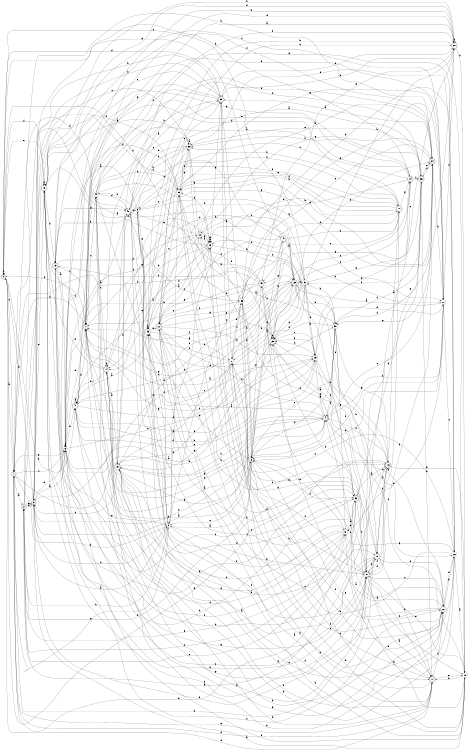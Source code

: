 digraph n39_10 {
__start0 [label="" shape="none"];

rankdir=LR;
size="8,5";

s0 [style="rounded,filled", color="black", fillcolor="white" shape="doublecircle", label="0"];
s1 [style="rounded,filled", color="black", fillcolor="white" shape="doublecircle", label="1"];
s2 [style="rounded,filled", color="black", fillcolor="white" shape="doublecircle", label="2"];
s3 [style="rounded,filled", color="black", fillcolor="white" shape="doublecircle", label="3"];
s4 [style="rounded,filled", color="black", fillcolor="white" shape="doublecircle", label="4"];
s5 [style="filled", color="black", fillcolor="white" shape="circle", label="5"];
s6 [style="filled", color="black", fillcolor="white" shape="circle", label="6"];
s7 [style="rounded,filled", color="black", fillcolor="white" shape="doublecircle", label="7"];
s8 [style="filled", color="black", fillcolor="white" shape="circle", label="8"];
s9 [style="filled", color="black", fillcolor="white" shape="circle", label="9"];
s10 [style="filled", color="black", fillcolor="white" shape="circle", label="10"];
s11 [style="rounded,filled", color="black", fillcolor="white" shape="doublecircle", label="11"];
s12 [style="rounded,filled", color="black", fillcolor="white" shape="doublecircle", label="12"];
s13 [style="filled", color="black", fillcolor="white" shape="circle", label="13"];
s14 [style="rounded,filled", color="black", fillcolor="white" shape="doublecircle", label="14"];
s15 [style="rounded,filled", color="black", fillcolor="white" shape="doublecircle", label="15"];
s16 [style="rounded,filled", color="black", fillcolor="white" shape="doublecircle", label="16"];
s17 [style="rounded,filled", color="black", fillcolor="white" shape="doublecircle", label="17"];
s18 [style="rounded,filled", color="black", fillcolor="white" shape="doublecircle", label="18"];
s19 [style="rounded,filled", color="black", fillcolor="white" shape="doublecircle", label="19"];
s20 [style="rounded,filled", color="black", fillcolor="white" shape="doublecircle", label="20"];
s21 [style="filled", color="black", fillcolor="white" shape="circle", label="21"];
s22 [style="rounded,filled", color="black", fillcolor="white" shape="doublecircle", label="22"];
s23 [style="rounded,filled", color="black", fillcolor="white" shape="doublecircle", label="23"];
s24 [style="rounded,filled", color="black", fillcolor="white" shape="doublecircle", label="24"];
s25 [style="filled", color="black", fillcolor="white" shape="circle", label="25"];
s26 [style="filled", color="black", fillcolor="white" shape="circle", label="26"];
s27 [style="filled", color="black", fillcolor="white" shape="circle", label="27"];
s28 [style="filled", color="black", fillcolor="white" shape="circle", label="28"];
s29 [style="rounded,filled", color="black", fillcolor="white" shape="doublecircle", label="29"];
s30 [style="filled", color="black", fillcolor="white" shape="circle", label="30"];
s31 [style="filled", color="black", fillcolor="white" shape="circle", label="31"];
s32 [style="rounded,filled", color="black", fillcolor="white" shape="doublecircle", label="32"];
s33 [style="filled", color="black", fillcolor="white" shape="circle", label="33"];
s34 [style="rounded,filled", color="black", fillcolor="white" shape="doublecircle", label="34"];
s35 [style="rounded,filled", color="black", fillcolor="white" shape="doublecircle", label="35"];
s36 [style="rounded,filled", color="black", fillcolor="white" shape="doublecircle", label="36"];
s37 [style="filled", color="black", fillcolor="white" shape="circle", label="37"];
s38 [style="filled", color="black", fillcolor="white" shape="circle", label="38"];
s39 [style="rounded,filled", color="black", fillcolor="white" shape="doublecircle", label="39"];
s40 [style="filled", color="black", fillcolor="white" shape="circle", label="40"];
s41 [style="rounded,filled", color="black", fillcolor="white" shape="doublecircle", label="41"];
s42 [style="rounded,filled", color="black", fillcolor="white" shape="doublecircle", label="42"];
s43 [style="rounded,filled", color="black", fillcolor="white" shape="doublecircle", label="43"];
s44 [style="filled", color="black", fillcolor="white" shape="circle", label="44"];
s45 [style="rounded,filled", color="black", fillcolor="white" shape="doublecircle", label="45"];
s46 [style="rounded,filled", color="black", fillcolor="white" shape="doublecircle", label="46"];
s47 [style="rounded,filled", color="black", fillcolor="white" shape="doublecircle", label="47"];
s0 -> s1 [label="a"];
s0 -> s0 [label="b"];
s0 -> s1 [label="c"];
s0 -> s35 [label="d"];
s0 -> s42 [label="e"];
s0 -> s42 [label="f"];
s0 -> s16 [label="g"];
s0 -> s41 [label="h"];
s1 -> s2 [label="a"];
s1 -> s9 [label="b"];
s1 -> s6 [label="c"];
s1 -> s40 [label="d"];
s1 -> s11 [label="e"];
s1 -> s11 [label="f"];
s1 -> s6 [label="g"];
s1 -> s30 [label="h"];
s2 -> s3 [label="a"];
s2 -> s24 [label="b"];
s2 -> s31 [label="c"];
s2 -> s6 [label="d"];
s2 -> s3 [label="e"];
s2 -> s47 [label="f"];
s2 -> s43 [label="g"];
s2 -> s9 [label="h"];
s3 -> s4 [label="a"];
s3 -> s9 [label="b"];
s3 -> s38 [label="c"];
s3 -> s29 [label="d"];
s3 -> s42 [label="e"];
s3 -> s21 [label="f"];
s3 -> s0 [label="g"];
s3 -> s39 [label="h"];
s4 -> s5 [label="a"];
s4 -> s15 [label="b"];
s4 -> s12 [label="c"];
s4 -> s30 [label="d"];
s4 -> s3 [label="e"];
s4 -> s28 [label="f"];
s4 -> s7 [label="g"];
s4 -> s15 [label="h"];
s5 -> s6 [label="a"];
s5 -> s32 [label="b"];
s5 -> s32 [label="c"];
s5 -> s38 [label="d"];
s5 -> s46 [label="e"];
s5 -> s17 [label="f"];
s5 -> s28 [label="g"];
s5 -> s44 [label="h"];
s6 -> s3 [label="a"];
s6 -> s7 [label="b"];
s6 -> s27 [label="c"];
s6 -> s39 [label="d"];
s6 -> s6 [label="e"];
s6 -> s31 [label="f"];
s6 -> s21 [label="g"];
s6 -> s41 [label="h"];
s7 -> s4 [label="a"];
s7 -> s8 [label="b"];
s7 -> s44 [label="c"];
s7 -> s4 [label="d"];
s7 -> s0 [label="e"];
s7 -> s25 [label="f"];
s7 -> s13 [label="g"];
s7 -> s1 [label="h"];
s8 -> s9 [label="a"];
s8 -> s11 [label="b"];
s8 -> s9 [label="c"];
s8 -> s46 [label="d"];
s8 -> s36 [label="e"];
s8 -> s21 [label="f"];
s8 -> s45 [label="g"];
s8 -> s2 [label="h"];
s9 -> s3 [label="a"];
s9 -> s10 [label="b"];
s9 -> s46 [label="c"];
s9 -> s17 [label="d"];
s9 -> s1 [label="e"];
s9 -> s39 [label="f"];
s9 -> s46 [label="g"];
s9 -> s21 [label="h"];
s10 -> s3 [label="a"];
s10 -> s11 [label="b"];
s10 -> s25 [label="c"];
s10 -> s46 [label="d"];
s10 -> s21 [label="e"];
s10 -> s6 [label="f"];
s10 -> s4 [label="g"];
s10 -> s35 [label="h"];
s11 -> s12 [label="a"];
s11 -> s43 [label="b"];
s11 -> s22 [label="c"];
s11 -> s1 [label="d"];
s11 -> s10 [label="e"];
s11 -> s27 [label="f"];
s11 -> s40 [label="g"];
s11 -> s15 [label="h"];
s12 -> s13 [label="a"];
s12 -> s22 [label="b"];
s12 -> s16 [label="c"];
s12 -> s9 [label="d"];
s12 -> s29 [label="e"];
s12 -> s31 [label="f"];
s12 -> s43 [label="g"];
s12 -> s25 [label="h"];
s13 -> s14 [label="a"];
s13 -> s34 [label="b"];
s13 -> s37 [label="c"];
s13 -> s32 [label="d"];
s13 -> s40 [label="e"];
s13 -> s6 [label="f"];
s13 -> s43 [label="g"];
s13 -> s29 [label="h"];
s14 -> s15 [label="a"];
s14 -> s42 [label="b"];
s14 -> s14 [label="c"];
s14 -> s29 [label="d"];
s14 -> s41 [label="e"];
s14 -> s42 [label="f"];
s14 -> s22 [label="g"];
s14 -> s35 [label="h"];
s15 -> s16 [label="a"];
s15 -> s29 [label="b"];
s15 -> s3 [label="c"];
s15 -> s32 [label="d"];
s15 -> s8 [label="e"];
s15 -> s26 [label="f"];
s15 -> s23 [label="g"];
s15 -> s40 [label="h"];
s16 -> s17 [label="a"];
s16 -> s4 [label="b"];
s16 -> s42 [label="c"];
s16 -> s21 [label="d"];
s16 -> s10 [label="e"];
s16 -> s21 [label="f"];
s16 -> s2 [label="g"];
s16 -> s23 [label="h"];
s17 -> s18 [label="a"];
s17 -> s39 [label="b"];
s17 -> s45 [label="c"];
s17 -> s6 [label="d"];
s17 -> s12 [label="e"];
s17 -> s39 [label="f"];
s17 -> s24 [label="g"];
s17 -> s5 [label="h"];
s18 -> s14 [label="a"];
s18 -> s11 [label="b"];
s18 -> s19 [label="c"];
s18 -> s23 [label="d"];
s18 -> s22 [label="e"];
s18 -> s16 [label="f"];
s18 -> s44 [label="g"];
s18 -> s1 [label="h"];
s19 -> s6 [label="a"];
s19 -> s20 [label="b"];
s19 -> s7 [label="c"];
s19 -> s43 [label="d"];
s19 -> s40 [label="e"];
s19 -> s22 [label="f"];
s19 -> s9 [label="g"];
s19 -> s18 [label="h"];
s20 -> s7 [label="a"];
s20 -> s10 [label="b"];
s20 -> s21 [label="c"];
s20 -> s42 [label="d"];
s20 -> s7 [label="e"];
s20 -> s20 [label="f"];
s20 -> s45 [label="g"];
s20 -> s46 [label="h"];
s21 -> s11 [label="a"];
s21 -> s18 [label="b"];
s21 -> s22 [label="c"];
s21 -> s34 [label="d"];
s21 -> s20 [label="e"];
s21 -> s11 [label="f"];
s21 -> s19 [label="g"];
s21 -> s43 [label="h"];
s22 -> s23 [label="a"];
s22 -> s14 [label="b"];
s22 -> s5 [label="c"];
s22 -> s27 [label="d"];
s22 -> s8 [label="e"];
s22 -> s45 [label="f"];
s22 -> s26 [label="g"];
s22 -> s4 [label="h"];
s23 -> s6 [label="a"];
s23 -> s23 [label="b"];
s23 -> s24 [label="c"];
s23 -> s46 [label="d"];
s23 -> s25 [label="e"];
s23 -> s34 [label="f"];
s23 -> s21 [label="g"];
s23 -> s47 [label="h"];
s24 -> s7 [label="a"];
s24 -> s25 [label="b"];
s24 -> s38 [label="c"];
s24 -> s43 [label="d"];
s24 -> s41 [label="e"];
s24 -> s23 [label="f"];
s24 -> s42 [label="g"];
s24 -> s36 [label="h"];
s25 -> s26 [label="a"];
s25 -> s6 [label="b"];
s25 -> s44 [label="c"];
s25 -> s28 [label="d"];
s25 -> s37 [label="e"];
s25 -> s23 [label="f"];
s25 -> s4 [label="g"];
s25 -> s23 [label="h"];
s26 -> s10 [label="a"];
s26 -> s27 [label="b"];
s26 -> s12 [label="c"];
s26 -> s22 [label="d"];
s26 -> s38 [label="e"];
s26 -> s39 [label="f"];
s26 -> s31 [label="g"];
s26 -> s15 [label="h"];
s27 -> s15 [label="a"];
s27 -> s28 [label="b"];
s27 -> s33 [label="c"];
s27 -> s46 [label="d"];
s27 -> s41 [label="e"];
s27 -> s33 [label="f"];
s27 -> s7 [label="g"];
s27 -> s10 [label="h"];
s28 -> s29 [label="a"];
s28 -> s8 [label="b"];
s28 -> s26 [label="c"];
s28 -> s7 [label="d"];
s28 -> s31 [label="e"];
s28 -> s20 [label="f"];
s28 -> s33 [label="g"];
s28 -> s8 [label="h"];
s29 -> s10 [label="a"];
s29 -> s30 [label="b"];
s29 -> s37 [label="c"];
s29 -> s7 [label="d"];
s29 -> s43 [label="e"];
s29 -> s7 [label="f"];
s29 -> s45 [label="g"];
s29 -> s27 [label="h"];
s30 -> s7 [label="a"];
s30 -> s18 [label="b"];
s30 -> s8 [label="c"];
s30 -> s8 [label="d"];
s30 -> s31 [label="e"];
s30 -> s4 [label="f"];
s30 -> s16 [label="g"];
s30 -> s37 [label="h"];
s31 -> s32 [label="a"];
s31 -> s8 [label="b"];
s31 -> s14 [label="c"];
s31 -> s41 [label="d"];
s31 -> s2 [label="e"];
s31 -> s40 [label="f"];
s31 -> s44 [label="g"];
s31 -> s11 [label="h"];
s32 -> s16 [label="a"];
s32 -> s31 [label="b"];
s32 -> s2 [label="c"];
s32 -> s21 [label="d"];
s32 -> s0 [label="e"];
s32 -> s33 [label="f"];
s32 -> s35 [label="g"];
s32 -> s42 [label="h"];
s33 -> s8 [label="a"];
s33 -> s26 [label="b"];
s33 -> s12 [label="c"];
s33 -> s17 [label="d"];
s33 -> s34 [label="e"];
s33 -> s21 [label="f"];
s33 -> s13 [label="g"];
s33 -> s8 [label="h"];
s34 -> s35 [label="a"];
s34 -> s1 [label="b"];
s34 -> s4 [label="c"];
s34 -> s36 [label="d"];
s34 -> s30 [label="e"];
s34 -> s6 [label="f"];
s34 -> s13 [label="g"];
s34 -> s28 [label="h"];
s35 -> s27 [label="a"];
s35 -> s3 [label="b"];
s35 -> s19 [label="c"];
s35 -> s20 [label="d"];
s35 -> s22 [label="e"];
s35 -> s7 [label="f"];
s35 -> s19 [label="g"];
s35 -> s3 [label="h"];
s36 -> s12 [label="a"];
s36 -> s11 [label="b"];
s36 -> s37 [label="c"];
s36 -> s30 [label="d"];
s36 -> s34 [label="e"];
s36 -> s30 [label="f"];
s36 -> s32 [label="g"];
s36 -> s38 [label="h"];
s37 -> s27 [label="a"];
s37 -> s20 [label="b"];
s37 -> s0 [label="c"];
s37 -> s23 [label="d"];
s37 -> s24 [label="e"];
s37 -> s23 [label="f"];
s37 -> s25 [label="g"];
s37 -> s14 [label="h"];
s38 -> s38 [label="a"];
s38 -> s23 [label="b"];
s38 -> s15 [label="c"];
s38 -> s39 [label="d"];
s38 -> s36 [label="e"];
s38 -> s40 [label="f"];
s38 -> s13 [label="g"];
s38 -> s15 [label="h"];
s39 -> s30 [label="a"];
s39 -> s23 [label="b"];
s39 -> s12 [label="c"];
s39 -> s32 [label="d"];
s39 -> s5 [label="e"];
s39 -> s38 [label="f"];
s39 -> s28 [label="g"];
s39 -> s34 [label="h"];
s40 -> s41 [label="a"];
s40 -> s19 [label="b"];
s40 -> s33 [label="c"];
s40 -> s36 [label="d"];
s40 -> s26 [label="e"];
s40 -> s18 [label="f"];
s40 -> s5 [label="g"];
s40 -> s38 [label="h"];
s41 -> s41 [label="a"];
s41 -> s25 [label="b"];
s41 -> s29 [label="c"];
s41 -> s23 [label="d"];
s41 -> s25 [label="e"];
s41 -> s25 [label="f"];
s41 -> s21 [label="g"];
s41 -> s7 [label="h"];
s42 -> s38 [label="a"];
s42 -> s20 [label="b"];
s42 -> s28 [label="c"];
s42 -> s42 [label="d"];
s42 -> s43 [label="e"];
s42 -> s21 [label="f"];
s42 -> s32 [label="g"];
s42 -> s19 [label="h"];
s43 -> s43 [label="a"];
s43 -> s14 [label="b"];
s43 -> s13 [label="c"];
s43 -> s30 [label="d"];
s43 -> s41 [label="e"];
s43 -> s39 [label="f"];
s43 -> s35 [label="g"];
s43 -> s43 [label="h"];
s44 -> s35 [label="a"];
s44 -> s22 [label="b"];
s44 -> s14 [label="c"];
s44 -> s40 [label="d"];
s44 -> s34 [label="e"];
s44 -> s20 [label="f"];
s44 -> s34 [label="g"];
s44 -> s39 [label="h"];
s45 -> s18 [label="a"];
s45 -> s6 [label="b"];
s45 -> s23 [label="c"];
s45 -> s1 [label="d"];
s45 -> s7 [label="e"];
s45 -> s19 [label="f"];
s45 -> s12 [label="g"];
s45 -> s0 [label="h"];
s46 -> s41 [label="a"];
s46 -> s20 [label="b"];
s46 -> s35 [label="c"];
s46 -> s43 [label="d"];
s46 -> s12 [label="e"];
s46 -> s17 [label="f"];
s46 -> s27 [label="g"];
s46 -> s46 [label="h"];
s47 -> s29 [label="a"];
s47 -> s46 [label="b"];
s47 -> s9 [label="c"];
s47 -> s12 [label="d"];
s47 -> s8 [label="e"];
s47 -> s16 [label="f"];
s47 -> s0 [label="g"];
s47 -> s17 [label="h"];

}